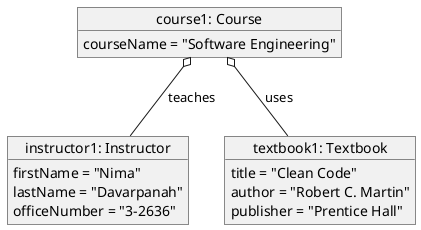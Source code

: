 @startuml

object "course1: Course" as course1 {
  courseName = "Software Engineering"
}

object "instructor1: Instructor" as instructor1 {
  firstName = "Nima"
  lastName = "Davarpanah"
  officeNumber = "3-2636"
}

object "textbook1: Textbook" as textbook1 {
  title = "Clean Code"
  author = "Robert C. Martin"
  publisher = "Prentice Hall"
}

course1 o-- instructor1: teaches
course1 o-- textbook1: uses

@enduml
